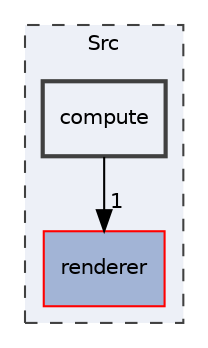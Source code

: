 digraph "C:/Users/jonas/Desktop/GraphicEngine/Src/compute"
{
 // INTERACTIVE_SVG=YES
 // LATEX_PDF_SIZE
  bgcolor="transparent";
  edge [fontname="Helvetica",fontsize="10",labelfontname="Helvetica",labelfontsize="10"];
  node [fontname="Helvetica",fontsize="10",shape=record];
  compound=true
  subgraph clusterdir_413f4e031a85da0d68269c6fd2f76e1c {
    graph [ bgcolor="#edf0f7", pencolor="grey25", style="filled,dashed,", label="Src", fontname="Helvetica", fontsize="10", URL="dir_413f4e031a85da0d68269c6fd2f76e1c.html"]
  dir_110bf15beb781d7cd423359a55b6cfac [shape=box, label="renderer", style="filled,", fillcolor="#a2b4d6", color="red", URL="dir_110bf15beb781d7cd423359a55b6cfac.html"];
  dir_2d749d84044300592695f3e304c446b2 [shape=box, label="compute", style="filled,bold,", fillcolor="#edf0f7", color="grey25", URL="dir_2d749d84044300592695f3e304c446b2.html"];
  }
  dir_2d749d84044300592695f3e304c446b2->dir_110bf15beb781d7cd423359a55b6cfac [headlabel="1", labeldistance=1.5 headhref="dir_000004_000012.html"];
}
